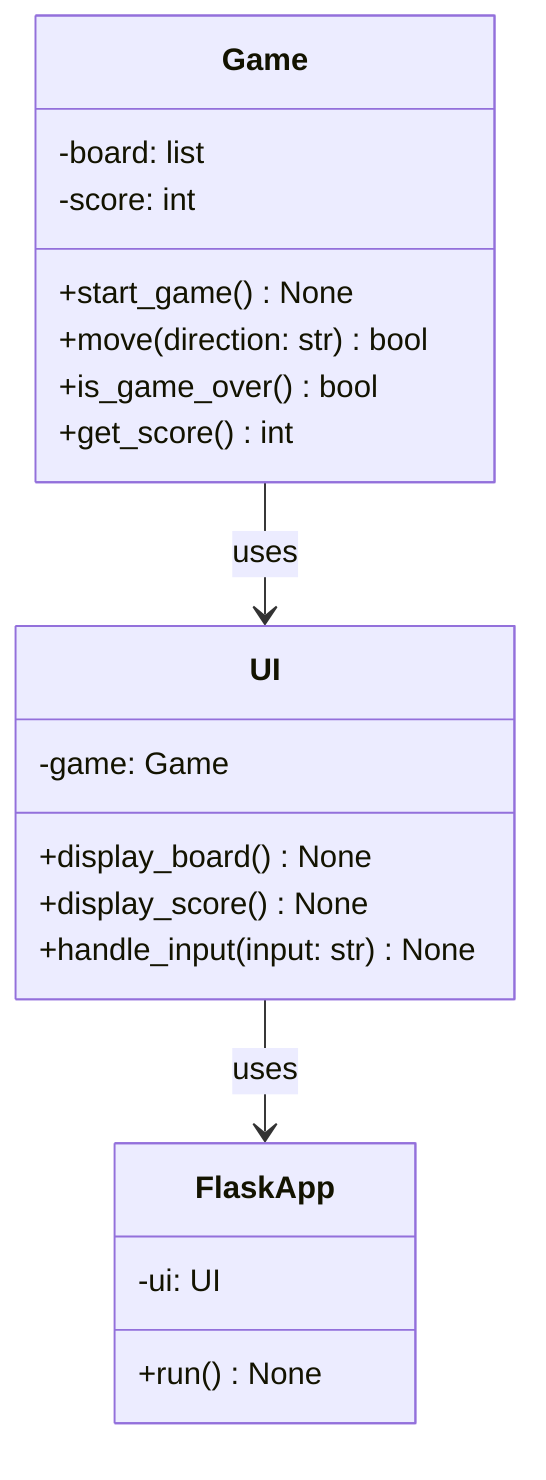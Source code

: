 classDiagram
    class Game {
        -board: list
        -score: int
        +start_game() None
        +move(direction: str) bool
        +is_game_over() bool
        +get_score() int
    }
    class UI {
        -game: Game
        +display_board() None
        +display_score() None
        +handle_input(input: str) None
    }
    class FlaskApp {
        -ui: UI
        +run() None
    }
    Game --> UI: uses
    UI --> FlaskApp: uses